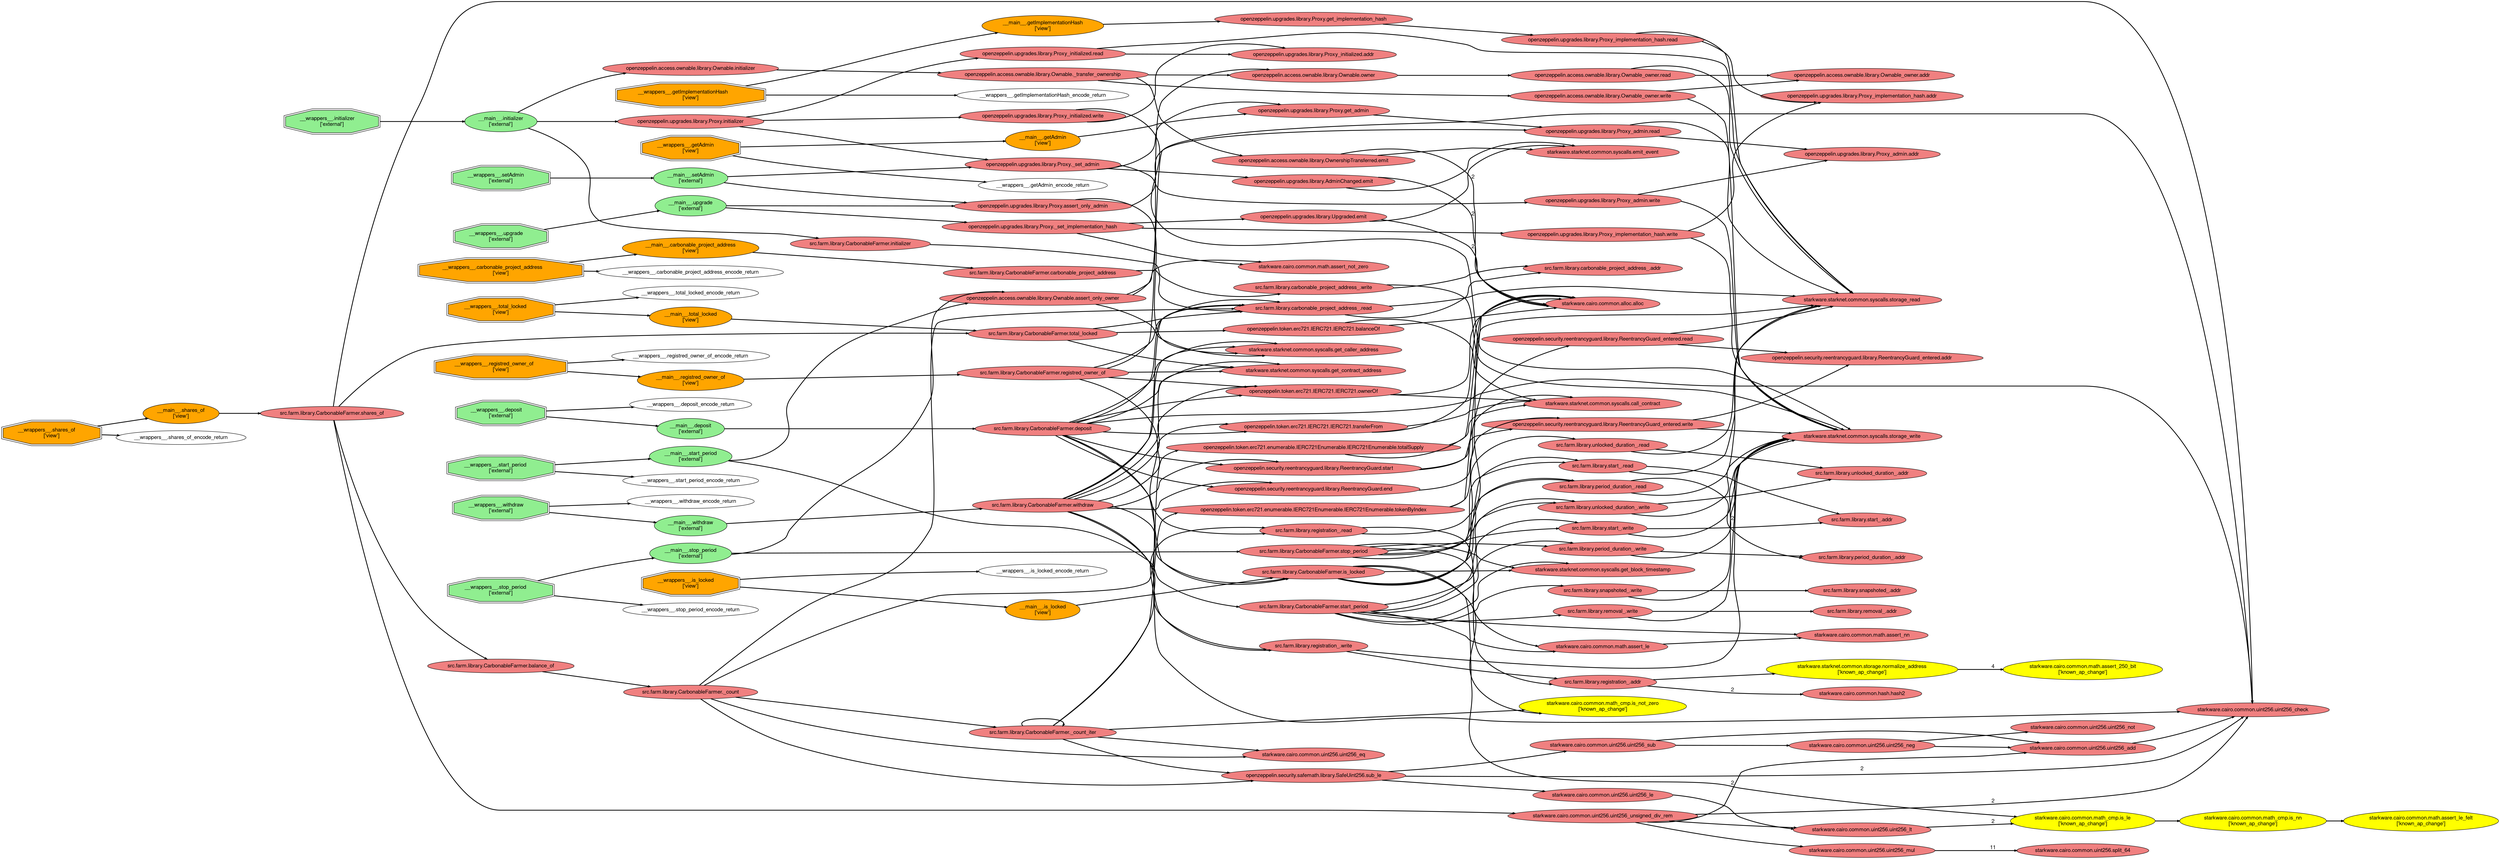 // Call flow graph
digraph CarbonableYielder {
	graph [fontname="Helvetica,Arial,sans-serif" fontsize=20 layout=dot newrank=true rankdir=LR]
	node [fontname="Helvetica,Arial,sans-serif" pencolor="#00000044" shape="rect, plaintext" style=filled]
	edge [arrowsize=0.5 fontname="Helvetica,Arial,sans-serif" labeldistance=3 labelfontcolor="#00000080" penwidth=2]
	0 [label="starkware.cairo.common.alloc.alloc" color="" fillcolor=lightcoral shape=oval style=filled]
	3 [label="starkware.cairo.common.hash.hash2" color="" fillcolor=lightcoral shape=oval style=filled]
	9 [label="starkware.cairo.common.math.assert_not_zero" color="" fillcolor=lightcoral shape=oval style=filled]
	14 [label="starkware.cairo.common.math.assert_nn" color="" fillcolor=lightcoral shape=oval style=filled]
	18 [label="starkware.cairo.common.math.assert_le" color="" fillcolor=lightcoral shape=oval style=filled]
	23 [label="starkware.cairo.common.math.assert_250_bit\l['known_ap_change']" color="" fillcolor=yellow shape=oval style=filled]
	36 [label="starkware.cairo.common.math.assert_le_felt\l['known_ap_change']" color="" fillcolor=yellow shape=oval style=filled]
	81 [label="starkware.starknet.common.storage.normalize_address\l['known_ap_change']" color="" fillcolor=yellow shape=oval style=filled]
	121 [label="starkware.starknet.common.syscalls.call_contract" color="" fillcolor=lightcoral shape=oval style=filled]
	133 [label="starkware.starknet.common.syscalls.get_caller_address" color="" fillcolor=lightcoral shape=oval style=filled]
	140 [label="starkware.starknet.common.syscalls.get_contract_address" color="" fillcolor=lightcoral shape=oval style=filled]
	147 [label="starkware.starknet.common.syscalls.get_block_timestamp" color="" fillcolor=lightcoral shape=oval style=filled]
	154 [label="starkware.starknet.common.syscalls.storage_read" color="" fillcolor=lightcoral shape=oval style=filled]
	162 [label="starkware.starknet.common.syscalls.storage_write" color="" fillcolor=lightcoral shape=oval style=filled]
	170 [label="starkware.starknet.common.syscalls.emit_event" color="" fillcolor=lightcoral shape=oval style=filled]
	180 [label="starkware.cairo.common.math_cmp.is_not_zero\l['known_ap_change']" color="" fillcolor=yellow shape=oval style=filled]
	188 [label="starkware.cairo.common.math_cmp.is_nn\l['known_ap_change']" color="" fillcolor=yellow shape=oval style=filled]
	221 [label="starkware.cairo.common.math_cmp.is_le\l['known_ap_change']" color="" fillcolor=yellow shape=oval style=filled]
	226 [label="starkware.cairo.common.uint256.uint256_check" color="" fillcolor=lightcoral shape=oval style=filled]
	231 [label="starkware.cairo.common.uint256.uint256_add" color="" fillcolor=lightcoral shape=oval style=filled]
	253 [label="starkware.cairo.common.uint256.split_64" color="" fillcolor=lightcoral shape=oval style=filled]
	269 [label="starkware.cairo.common.uint256.uint256_mul" color="" fillcolor=lightcoral shape=oval style=filled]
	357 [label="starkware.cairo.common.uint256.uint256_lt" color="" fillcolor=lightcoral shape=oval style=filled]
	374 [label="starkware.cairo.common.uint256.uint256_le" color="" fillcolor=lightcoral shape=oval style=filled]
	386 [label="starkware.cairo.common.uint256.uint256_unsigned_div_rem" color="" fillcolor=lightcoral shape=oval style=filled]
	446 [label="starkware.cairo.common.uint256.uint256_not" color="" fillcolor=lightcoral shape=oval style=filled]
	454 [label="starkware.cairo.common.uint256.uint256_neg" color="" fillcolor=lightcoral shape=oval style=filled]
	469 [label="starkware.cairo.common.uint256.uint256_sub" color="" fillcolor=lightcoral shape=oval style=filled]
	485 [label="starkware.cairo.common.uint256.uint256_eq" color="" fillcolor=lightcoral shape=oval style=filled]
	507 [label="openzeppelin.access.ownable.library.OwnershipTransferred.emit" color="" fillcolor=lightcoral shape=oval style=filled]
	532 [label="openzeppelin.access.ownable.library.Ownable_owner.addr" color="" fillcolor=lightcoral shape=oval style=filled]
	537 [label="openzeppelin.access.ownable.library.Ownable_owner.read" color="" fillcolor=lightcoral shape=oval style=filled]
	550 [label="openzeppelin.access.ownable.library.Ownable_owner.write" color="" fillcolor=lightcoral shape=oval style=filled]
	562 [label="openzeppelin.access.ownable.library.Ownable.initializer" color="" fillcolor=lightcoral shape=oval style=filled]
	569 [label="openzeppelin.access.ownable.library.Ownable.assert_only_owner" color="" fillcolor=lightcoral shape=oval style=filled]
	584 [label="openzeppelin.access.ownable.library.Ownable.owner" color="" fillcolor=lightcoral shape=oval style=filled]
	590 [label="openzeppelin.access.ownable.library.Ownable._transfer_ownership" color="" fillcolor=lightcoral shape=oval style=filled]
	611 [label="openzeppelin.upgrades.library.Upgraded.emit" color="" fillcolor=lightcoral shape=oval style=filled]
	635 [label="openzeppelin.upgrades.library.AdminChanged.emit" color="" fillcolor=lightcoral shape=oval style=filled]
	660 [label="openzeppelin.upgrades.library.Proxy_implementation_hash.addr" color="" fillcolor=lightcoral shape=oval style=filled]
	665 [label="openzeppelin.upgrades.library.Proxy_implementation_hash.read" color="" fillcolor=lightcoral shape=oval style=filled]
	678 [label="openzeppelin.upgrades.library.Proxy_implementation_hash.write" color="" fillcolor=lightcoral shape=oval style=filled]
	690 [label="openzeppelin.upgrades.library.Proxy_admin.addr" color="" fillcolor=lightcoral shape=oval style=filled]
	695 [label="openzeppelin.upgrades.library.Proxy_admin.read" color="" fillcolor=lightcoral shape=oval style=filled]
	708 [label="openzeppelin.upgrades.library.Proxy_admin.write" color="" fillcolor=lightcoral shape=oval style=filled]
	720 [label="openzeppelin.upgrades.library.Proxy_initialized.addr" color="" fillcolor=lightcoral shape=oval style=filled]
	725 [label="openzeppelin.upgrades.library.Proxy_initialized.read" color="" fillcolor=lightcoral shape=oval style=filled]
	738 [label="openzeppelin.upgrades.library.Proxy_initialized.write" color="" fillcolor=lightcoral shape=oval style=filled]
	750 [label="openzeppelin.upgrades.library.Proxy.initializer" color="" fillcolor=lightcoral shape=oval style=filled]
	768 [label="openzeppelin.upgrades.library.Proxy.assert_only_admin" color="" fillcolor=lightcoral shape=oval style=filled]
	781 [label="openzeppelin.upgrades.library.Proxy.get_implementation_hash" color="" fillcolor=lightcoral shape=oval style=filled]
	787 [label="openzeppelin.upgrades.library.Proxy.get_admin" color="" fillcolor=lightcoral shape=oval style=filled]
	793 [label="openzeppelin.upgrades.library.Proxy._set_admin" color="" fillcolor=lightcoral shape=oval style=filled]
	814 [label="openzeppelin.upgrades.library.Proxy._set_implementation_hash" color="" fillcolor=lightcoral shape=oval style=filled]
	832 [label="openzeppelin.security.safemath.library.SafeUint256.sub_le" color="" fillcolor=lightcoral shape=oval style=filled]
	859 [label="openzeppelin.token.erc721.IERC721.IERC721.balanceOf" color="" fillcolor=lightcoral shape=oval style=filled]
	883 [label="openzeppelin.token.erc721.IERC721.IERC721.ownerOf" color="" fillcolor=lightcoral shape=oval style=filled]
	907 [label="openzeppelin.token.erc721.IERC721.IERC721.transferFrom" color="" fillcolor=lightcoral shape=oval style=filled]
	929 [label="openzeppelin.token.erc721.enumerable.IERC721Enumerable.IERC721Enumerable.totalSupply" color="" fillcolor=lightcoral shape=oval style=filled]
	950 [label="openzeppelin.token.erc721.enumerable.IERC721Enumerable.IERC721Enumerable.tokenByIndex" color="" fillcolor=lightcoral shape=oval style=filled]
	975 [label="openzeppelin.security.reentrancyguard.library.ReentrancyGuard_entered.addr" color="" fillcolor=lightcoral shape=oval style=filled]
	980 [label="openzeppelin.security.reentrancyguard.library.ReentrancyGuard_entered.read" color="" fillcolor=lightcoral shape=oval style=filled]
	993 [label="openzeppelin.security.reentrancyguard.library.ReentrancyGuard_entered.write" color="" fillcolor=lightcoral shape=oval style=filled]
	1005 [label="openzeppelin.security.reentrancyguard.library.ReentrancyGuard.start" color="" fillcolor=lightcoral shape=oval style=filled]
	1020 [label="openzeppelin.security.reentrancyguard.library.ReentrancyGuard.end" color="" fillcolor=lightcoral shape=oval style=filled]
	1028 [label="src.farm.library.carbonable_project_address_.addr" color="" fillcolor=lightcoral shape=oval style=filled]
	1033 [label="src.farm.library.carbonable_project_address_.read" color="" fillcolor=lightcoral shape=oval style=filled]
	1046 [label="src.farm.library.carbonable_project_address_.write" color="" fillcolor=lightcoral shape=oval style=filled]
	1058 [label="src.farm.library.start_.addr" color="" fillcolor=lightcoral shape=oval style=filled]
	1063 [label="src.farm.library.start_.read" color="" fillcolor=lightcoral shape=oval style=filled]
	1076 [label="src.farm.library.start_.write" color="" fillcolor=lightcoral shape=oval style=filled]
	1088 [label="src.farm.library.unlocked_duration_.addr" color="" fillcolor=lightcoral shape=oval style=filled]
	1093 [label="src.farm.library.unlocked_duration_.read" color="" fillcolor=lightcoral shape=oval style=filled]
	1106 [label="src.farm.library.unlocked_duration_.write" color="" fillcolor=lightcoral shape=oval style=filled]
	1118 [label="src.farm.library.period_duration_.addr" color="" fillcolor=lightcoral shape=oval style=filled]
	1123 [label="src.farm.library.period_duration_.read" color="" fillcolor=lightcoral shape=oval style=filled]
	1136 [label="src.farm.library.period_duration_.write" color="" fillcolor=lightcoral shape=oval style=filled]
	1148 [label="src.farm.library.removal_.addr" color="" fillcolor=lightcoral shape=oval style=filled]
	1153 [label="src.farm.library.removal_.write" color="" fillcolor=lightcoral shape=oval style=filled]
	1170 [label="src.farm.library.registration_.addr" color="" fillcolor=lightcoral shape=oval style=filled]
	1187 [label="src.farm.library.registration_.read" color="" fillcolor=lightcoral shape=oval style=filled]
	1202 [label="src.farm.library.registration_.write" color="" fillcolor=lightcoral shape=oval style=filled]
	1216 [label="src.farm.library.snapshoted_.addr" color="" fillcolor=lightcoral shape=oval style=filled]
	1221 [label="src.farm.library.snapshoted_.write" color="" fillcolor=lightcoral shape=oval style=filled]
	1233 [label="src.farm.library.CarbonableFarmer.initializer" color="" fillcolor=lightcoral shape=oval style=filled]
	1240 [label="src.farm.library.CarbonableFarmer.carbonable_project_address" color="" fillcolor=lightcoral shape=oval style=filled]
	1246 [label="src.farm.library.CarbonableFarmer.is_locked" color="" fillcolor=lightcoral shape=oval style=filled]
	1286 [label="src.farm.library.CarbonableFarmer.total_locked" color="" fillcolor=lightcoral shape=oval style=filled]
	1306 [label="src.farm.library.CarbonableFarmer.shares_of" color="" fillcolor=lightcoral shape=oval style=filled]
	1340 [label="src.farm.library.CarbonableFarmer.balance_of" color="" fillcolor=lightcoral shape=oval style=filled]
	1349 [label="src.farm.library.CarbonableFarmer.registred_owner_of" color="" fillcolor=lightcoral shape=oval style=filled]
	1378 [label="src.farm.library.CarbonableFarmer.start_period" color="" fillcolor=lightcoral shape=oval style=filled]
	1416 [label="src.farm.library.CarbonableFarmer.stop_period" color="" fillcolor=lightcoral shape=oval style=filled]
	1452 [label="src.farm.library.CarbonableFarmer.deposit" color="" fillcolor=lightcoral shape=oval style=filled]
	1507 [label="src.farm.library.CarbonableFarmer.withdraw" color="" fillcolor=lightcoral shape=oval style=filled]
	1563 [label="src.farm.library.CarbonableFarmer._count" color="" fillcolor=lightcoral shape=oval style=filled]
	1618 [label="src.farm.library.CarbonableFarmer._count_iter" color="" fillcolor=lightcoral shape=oval style=filled]
	1683 [label="__main__.initializer\l['external']" color="" fillcolor=lightgreen shape=oval style=filled]
	1696 [label="__wrappers__.initializer\l['external']" color="" fillcolor=lightgreen shape=doubleoctagon style=filled]
	1716 [label="__main__.getImplementationHash\l['view']" color="" fillcolor=orange shape=oval style=filled]
	1722 [label="__wrappers__.getImplementationHash_encode_return" color="" fillcolor=white shape=oval style=solid]
	1731 [label="__wrappers__.getImplementationHash\l['view']" color="" fillcolor=orange shape=doubleoctagon style=filled]
	1746 [label="__main__.getAdmin\l['view']" color="" fillcolor=orange shape=oval style=filled]
	1752 [label="__wrappers__.getAdmin_encode_return" color="" fillcolor=white shape=oval style=solid]
	1761 [label="__wrappers__.getAdmin\l['view']" color="" fillcolor=orange shape=doubleoctagon style=filled]
	1776 [label="__main__.upgrade\l['external']" color="" fillcolor=lightgreen shape=oval style=filled]
	1785 [label="__wrappers__.upgrade\l['external']" color="" fillcolor=lightgreen shape=doubleoctagon style=filled]
	1803 [label="__main__.setAdmin\l['external']" color="" fillcolor=lightgreen shape=oval style=filled]
	1812 [label="__wrappers__.setAdmin\l['external']" color="" fillcolor=lightgreen shape=doubleoctagon style=filled]
	1830 [label="__main__.carbonable_project_address\l['view']" color="" fillcolor=orange shape=oval style=filled]
	1836 [label="__wrappers__.carbonable_project_address_encode_return" color="" fillcolor=white shape=oval style=solid]
	1845 [label="__wrappers__.carbonable_project_address\l['view']" color="" fillcolor=orange shape=doubleoctagon style=filled]
	1860 [label="__main__.is_locked\l['view']" color="" fillcolor=orange shape=oval style=filled]
	1866 [label="__wrappers__.is_locked_encode_return" color="" fillcolor=white shape=oval style=solid]
	1875 [label="__wrappers__.is_locked\l['view']" color="" fillcolor=orange shape=doubleoctagon style=filled]
	1890 [label="__main__.total_locked\l['view']" color="" fillcolor=orange shape=oval style=filled]
	1896 [label="__wrappers__.total_locked_encode_return" color="" fillcolor=white shape=oval style=solid]
	1906 [label="__wrappers__.total_locked\l['view']" color="" fillcolor=orange shape=doubleoctagon style=filled]
	1921 [label="__main__.shares_of\l['view']" color="" fillcolor=orange shape=oval style=filled]
	1929 [label="__wrappers__.shares_of_encode_return" color="" fillcolor=white shape=oval style=solid]
	1939 [label="__wrappers__.shares_of\l['view']" color="" fillcolor=orange shape=doubleoctagon style=filled]
	1958 [label="__main__.registred_owner_of\l['view']" color="" fillcolor=orange shape=oval style=filled]
	1966 [label="__wrappers__.registred_owner_of_encode_return" color="" fillcolor=white shape=oval style=solid]
	1975 [label="__wrappers__.registred_owner_of\l['view']" color="" fillcolor=orange shape=doubleoctagon style=filled]
	1994 [label="__main__.start_period\l['external']" color="" fillcolor=lightgreen shape=oval style=filled]
	2006 [label="__wrappers__.start_period_encode_return" color="" fillcolor=white shape=oval style=solid]
	2015 [label="__wrappers__.start_period\l['external']" color="" fillcolor=lightgreen shape=doubleoctagon style=filled]
	2034 [label="__main__.stop_period\l['external']" color="" fillcolor=lightgreen shape=oval style=filled]
	2042 [label="__wrappers__.stop_period_encode_return" color="" fillcolor=white shape=oval style=solid]
	2051 [label="__wrappers__.stop_period\l['external']" color="" fillcolor=lightgreen shape=doubleoctagon style=filled]
	2066 [label="__main__.deposit\l['external']" color="" fillcolor=lightgreen shape=oval style=filled]
	2074 [label="__wrappers__.deposit_encode_return" color="" fillcolor=white shape=oval style=solid]
	2083 [label="__wrappers__.deposit\l['external']" color="" fillcolor=lightgreen shape=doubleoctagon style=filled]
	2102 [label="__main__.withdraw\l['external']" color="" fillcolor=lightgreen shape=oval style=filled]
	2110 [label="__wrappers__.withdraw_encode_return" color="" fillcolor=white shape=oval style=solid]
	2119 [label="__wrappers__.withdraw\l['external']" color="" fillcolor=lightgreen shape=doubleoctagon style=filled]
	18 -> 14
	81 -> 23 [label=4]
	188 -> 36
	221 -> 188
	231 -> 226
	269 -> 253 [label=11]
	357 -> 221 [label=2]
	374 -> 357
	386 -> 226 [label=2]
	386 -> 269
	386 -> 231
	386 -> 357
	454 -> 446
	454 -> 231
	469 -> 454
	469 -> 231
	507 -> 0 [label=2]
	507 -> 170
	537 -> 532
	537 -> 154
	550 -> 532
	550 -> 162
	562 -> 590
	569 -> 584
	569 -> 133
	569 -> 9
	584 -> 537
	590 -> 584
	590 -> 550
	590 -> 507
	611 -> 0 [label=2]
	611 -> 170
	635 -> 0 [label=2]
	635 -> 170
	665 -> 660
	665 -> 154
	678 -> 660
	678 -> 162
	695 -> 690
	695 -> 154
	708 -> 690
	708 -> 162
	725 -> 720
	725 -> 154
	738 -> 720
	738 -> 162
	750 -> 725
	750 -> 738
	750 -> 793
	768 -> 133
	768 -> 695
	781 -> 665
	787 -> 695
	793 -> 787
	793 -> 708
	793 -> 635
	814 -> 9
	814 -> 678
	814 -> 611
	832 -> 226 [label=2]
	832 -> 374
	832 -> 469
	859 -> 0
	859 -> 121
	883 -> 0
	883 -> 121
	907 -> 0
	907 -> 121
	929 -> 0
	929 -> 121
	950 -> 0
	950 -> 121
	980 -> 975
	980 -> 154
	993 -> 975
	993 -> 162
	1005 -> 980
	1005 -> 993
	1020 -> 993
	1033 -> 1028
	1033 -> 154
	1046 -> 1028
	1046 -> 162
	1063 -> 1058
	1063 -> 154
	1076 -> 1058
	1076 -> 162
	1093 -> 1088
	1093 -> 154
	1106 -> 1088
	1106 -> 162
	1123 -> 1118
	1123 -> 154
	1136 -> 1118
	1136 -> 162
	1153 -> 1148
	1153 -> 162 [label=2]
	1170 -> 3 [label=2]
	1170 -> 81
	1187 -> 1170
	1187 -> 154
	1202 -> 1170
	1202 -> 162
	1221 -> 1216
	1221 -> 162
	1233 -> 1046
	1240 -> 1033
	1246 -> 147
	1246 -> 1063
	1246 -> 1093
	1246 -> 1123
	1246 -> 221 [label=2]
	1246 -> 180
	1286 -> 140
	1286 -> 1033
	1286 -> 859
	1306 -> 1340
	1306 -> 1286
	1306 -> 226
	1306 -> 386
	1340 -> 1563
	1349 -> 226
	1349 -> 140
	1349 -> 1033
	1349 -> 883
	1349 -> 1187
	1378 -> 14
	1378 -> 18
	1378 -> 1153
	1378 -> 147
	1378 -> 1076
	1378 -> 1136
	1378 -> 1106
	1378 -> 1221
	1416 -> 147
	1416 -> 1063
	1416 -> 1123
	1416 -> 18
	1416 -> 1076
	1416 -> 1136
	1416 -> 1106
	1452 -> 1005
	1452 -> 1246
	1452 -> 226
	1452 -> 1033
	1452 -> 133
	1452 -> 140
	1452 -> 907
	1452 -> 883
	1452 -> 1202
	1452 -> 1020
	1507 -> 1005
	1507 -> 1246
	1507 -> 226
	1507 -> 1202
	1507 -> 1033
	1507 -> 140
	1507 -> 133
	1507 -> 907
	1507 -> 883
	1507 -> 1020
	1563 -> 1033
	1563 -> 929
	1563 -> 485
	1563 -> 832
	1563 -> 1618
	1618 -> 950
	1618 -> 1187
	1618 -> 180
	1618 -> 485
	1618 -> 832
	1618 -> 1618
	1683 -> 1233
	1683 -> 562
	1683 -> 750
	1696 -> 1683
	1716 -> 781
	1731 -> 1716
	1731 -> 1722
	1746 -> 787
	1761 -> 1746
	1761 -> 1752
	1776 -> 768
	1776 -> 814
	1785 -> 1776
	1803 -> 768
	1803 -> 793
	1812 -> 1803
	1830 -> 1240
	1845 -> 1830
	1845 -> 1836
	1860 -> 1246
	1875 -> 1860
	1875 -> 1866
	1890 -> 1286
	1906 -> 1890
	1906 -> 1896
	1921 -> 1306
	1939 -> 1921
	1939 -> 1929
	1958 -> 1349
	1975 -> 1958
	1975 -> 1966
	1994 -> 569
	1994 -> 1378
	2015 -> 1994
	2015 -> 2006
	2034 -> 569
	2034 -> 1416
	2051 -> 2034
	2051 -> 2042
	2066 -> 1452
	2083 -> 2066
	2083 -> 2074
	2102 -> 1507
	2119 -> 2102
	2119 -> 2110
}
